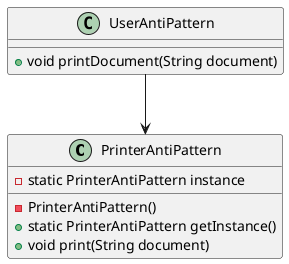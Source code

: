 @startuml
class PrinterAntiPattern {
    - static PrinterAntiPattern instance
    - PrinterAntiPattern()
    + static PrinterAntiPattern getInstance()
    + void print(String document)
}

class UserAntiPattern {
    + void printDocument(String document)
}

UserAntiPattern -down-> PrinterAntiPattern
@enduml
